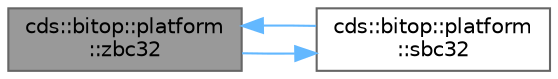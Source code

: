 digraph "cds::bitop::platform::zbc32"
{
 // LATEX_PDF_SIZE
  bgcolor="transparent";
  edge [fontname=Helvetica,fontsize=10,labelfontname=Helvetica,labelfontsize=10];
  node [fontname=Helvetica,fontsize=10,shape=box,height=0.2,width=0.4];
  rankdir="LR";
  Node1 [id="Node000001",label="cds::bitop::platform\l::zbc32",height=0.2,width=0.4,color="gray40", fillcolor="grey60", style="filled", fontcolor="black",tooltip=" "];
  Node1 -> Node2 [id="edge1_Node000001_Node000002",color="steelblue1",style="solid",tooltip=" "];
  Node2 [id="Node000002",label="cds::bitop::platform\l::sbc32",height=0.2,width=0.4,color="grey40", fillcolor="white", style="filled",URL="$namespacecds_1_1bitop_1_1platform.html#aa2704113b227ef009cbe8687495d8941",tooltip=" "];
  Node2 -> Node1 [id="edge2_Node000002_Node000001",color="steelblue1",style="solid",tooltip=" "];
}
